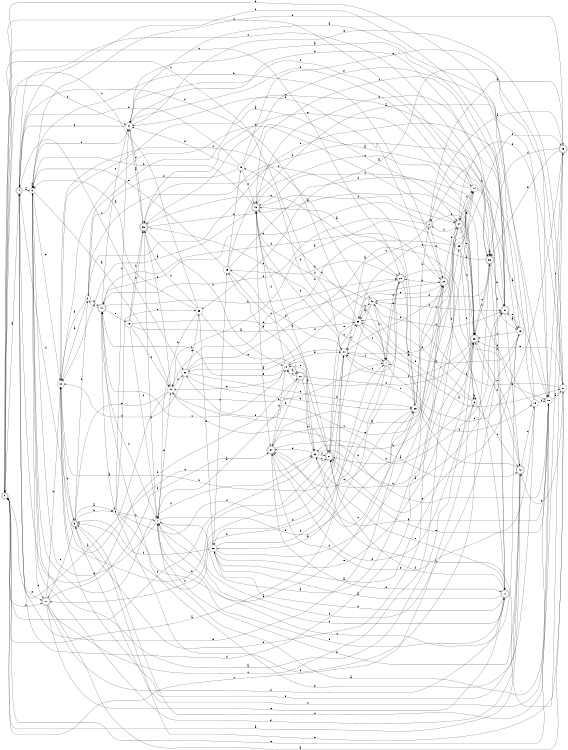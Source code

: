 digraph n38_10 {
__start0 [label="" shape="none"];

rankdir=LR;
size="8,5";

s0 [style="rounded,filled", color="black", fillcolor="white" shape="doublecircle", label="0"];
s1 [style="filled", color="black", fillcolor="white" shape="circle", label="1"];
s2 [style="rounded,filled", color="black", fillcolor="white" shape="doublecircle", label="2"];
s3 [style="filled", color="black", fillcolor="white" shape="circle", label="3"];
s4 [style="rounded,filled", color="black", fillcolor="white" shape="doublecircle", label="4"];
s5 [style="rounded,filled", color="black", fillcolor="white" shape="doublecircle", label="5"];
s6 [style="filled", color="black", fillcolor="white" shape="circle", label="6"];
s7 [style="rounded,filled", color="black", fillcolor="white" shape="doublecircle", label="7"];
s8 [style="filled", color="black", fillcolor="white" shape="circle", label="8"];
s9 [style="filled", color="black", fillcolor="white" shape="circle", label="9"];
s10 [style="filled", color="black", fillcolor="white" shape="circle", label="10"];
s11 [style="rounded,filled", color="black", fillcolor="white" shape="doublecircle", label="11"];
s12 [style="rounded,filled", color="black", fillcolor="white" shape="doublecircle", label="12"];
s13 [style="filled", color="black", fillcolor="white" shape="circle", label="13"];
s14 [style="filled", color="black", fillcolor="white" shape="circle", label="14"];
s15 [style="filled", color="black", fillcolor="white" shape="circle", label="15"];
s16 [style="filled", color="black", fillcolor="white" shape="circle", label="16"];
s17 [style="rounded,filled", color="black", fillcolor="white" shape="doublecircle", label="17"];
s18 [style="filled", color="black", fillcolor="white" shape="circle", label="18"];
s19 [style="filled", color="black", fillcolor="white" shape="circle", label="19"];
s20 [style="rounded,filled", color="black", fillcolor="white" shape="doublecircle", label="20"];
s21 [style="filled", color="black", fillcolor="white" shape="circle", label="21"];
s22 [style="rounded,filled", color="black", fillcolor="white" shape="doublecircle", label="22"];
s23 [style="rounded,filled", color="black", fillcolor="white" shape="doublecircle", label="23"];
s24 [style="rounded,filled", color="black", fillcolor="white" shape="doublecircle", label="24"];
s25 [style="filled", color="black", fillcolor="white" shape="circle", label="25"];
s26 [style="filled", color="black", fillcolor="white" shape="circle", label="26"];
s27 [style="rounded,filled", color="black", fillcolor="white" shape="doublecircle", label="27"];
s28 [style="rounded,filled", color="black", fillcolor="white" shape="doublecircle", label="28"];
s29 [style="filled", color="black", fillcolor="white" shape="circle", label="29"];
s30 [style="filled", color="black", fillcolor="white" shape="circle", label="30"];
s31 [style="rounded,filled", color="black", fillcolor="white" shape="doublecircle", label="31"];
s32 [style="filled", color="black", fillcolor="white" shape="circle", label="32"];
s33 [style="filled", color="black", fillcolor="white" shape="circle", label="33"];
s34 [style="rounded,filled", color="black", fillcolor="white" shape="doublecircle", label="34"];
s35 [style="filled", color="black", fillcolor="white" shape="circle", label="35"];
s36 [style="rounded,filled", color="black", fillcolor="white" shape="doublecircle", label="36"];
s37 [style="filled", color="black", fillcolor="white" shape="circle", label="37"];
s38 [style="filled", color="black", fillcolor="white" shape="circle", label="38"];
s39 [style="rounded,filled", color="black", fillcolor="white" shape="doublecircle", label="39"];
s40 [style="filled", color="black", fillcolor="white" shape="circle", label="40"];
s41 [style="rounded,filled", color="black", fillcolor="white" shape="doublecircle", label="41"];
s42 [style="filled", color="black", fillcolor="white" shape="circle", label="42"];
s43 [style="rounded,filled", color="black", fillcolor="white" shape="doublecircle", label="43"];
s44 [style="filled", color="black", fillcolor="white" shape="circle", label="44"];
s45 [style="rounded,filled", color="black", fillcolor="white" shape="doublecircle", label="45"];
s46 [style="filled", color="black", fillcolor="white" shape="circle", label="46"];
s0 -> s4 [label="a"];
s0 -> s28 [label="b"];
s0 -> s6 [label="c"];
s0 -> s37 [label="d"];
s0 -> s18 [label="e"];
s0 -> s11 [label="f"];
s1 -> s18 [label="a"];
s1 -> s26 [label="b"];
s1 -> s41 [label="c"];
s1 -> s40 [label="d"];
s1 -> s8 [label="e"];
s1 -> s31 [label="f"];
s2 -> s45 [label="a"];
s2 -> s41 [label="b"];
s2 -> s44 [label="c"];
s2 -> s20 [label="d"];
s2 -> s23 [label="e"];
s2 -> s41 [label="f"];
s3 -> s13 [label="a"];
s3 -> s41 [label="b"];
s3 -> s36 [label="c"];
s3 -> s13 [label="d"];
s3 -> s19 [label="e"];
s3 -> s31 [label="f"];
s4 -> s8 [label="a"];
s4 -> s22 [label="b"];
s4 -> s30 [label="c"];
s4 -> s20 [label="d"];
s4 -> s11 [label="e"];
s4 -> s36 [label="f"];
s5 -> s9 [label="a"];
s5 -> s9 [label="b"];
s5 -> s11 [label="c"];
s5 -> s3 [label="d"];
s5 -> s45 [label="e"];
s5 -> s4 [label="f"];
s6 -> s27 [label="a"];
s6 -> s6 [label="b"];
s6 -> s12 [label="c"];
s6 -> s34 [label="d"];
s6 -> s42 [label="e"];
s6 -> s35 [label="f"];
s7 -> s0 [label="a"];
s7 -> s5 [label="b"];
s7 -> s43 [label="c"];
s7 -> s15 [label="d"];
s7 -> s28 [label="e"];
s7 -> s44 [label="f"];
s8 -> s40 [label="a"];
s8 -> s20 [label="b"];
s8 -> s11 [label="c"];
s8 -> s8 [label="d"];
s8 -> s13 [label="e"];
s8 -> s32 [label="f"];
s9 -> s26 [label="a"];
s9 -> s1 [label="b"];
s9 -> s37 [label="c"];
s9 -> s36 [label="d"];
s9 -> s33 [label="e"];
s9 -> s44 [label="f"];
s10 -> s44 [label="a"];
s10 -> s41 [label="b"];
s10 -> s41 [label="c"];
s10 -> s22 [label="d"];
s10 -> s40 [label="e"];
s10 -> s43 [label="f"];
s11 -> s21 [label="a"];
s11 -> s13 [label="b"];
s11 -> s24 [label="c"];
s11 -> s17 [label="d"];
s11 -> s17 [label="e"];
s11 -> s34 [label="f"];
s12 -> s0 [label="a"];
s12 -> s1 [label="b"];
s12 -> s15 [label="c"];
s12 -> s8 [label="d"];
s12 -> s10 [label="e"];
s12 -> s23 [label="f"];
s13 -> s24 [label="a"];
s13 -> s5 [label="b"];
s13 -> s32 [label="c"];
s13 -> s24 [label="d"];
s13 -> s12 [label="e"];
s13 -> s42 [label="f"];
s14 -> s18 [label="a"];
s14 -> s32 [label="b"];
s14 -> s0 [label="c"];
s14 -> s19 [label="d"];
s14 -> s39 [label="e"];
s14 -> s37 [label="f"];
s15 -> s37 [label="a"];
s15 -> s2 [label="b"];
s15 -> s24 [label="c"];
s15 -> s34 [label="d"];
s15 -> s41 [label="e"];
s15 -> s18 [label="f"];
s16 -> s35 [label="a"];
s16 -> s39 [label="b"];
s16 -> s1 [label="c"];
s16 -> s40 [label="d"];
s16 -> s28 [label="e"];
s16 -> s39 [label="f"];
s17 -> s38 [label="a"];
s17 -> s38 [label="b"];
s17 -> s1 [label="c"];
s17 -> s1 [label="d"];
s17 -> s27 [label="e"];
s17 -> s27 [label="f"];
s18 -> s21 [label="a"];
s18 -> s40 [label="b"];
s18 -> s45 [label="c"];
s18 -> s39 [label="d"];
s18 -> s27 [label="e"];
s18 -> s5 [label="f"];
s19 -> s31 [label="a"];
s19 -> s0 [label="b"];
s19 -> s1 [label="c"];
s19 -> s35 [label="d"];
s19 -> s27 [label="e"];
s19 -> s23 [label="f"];
s20 -> s1 [label="a"];
s20 -> s37 [label="b"];
s20 -> s34 [label="c"];
s20 -> s28 [label="d"];
s20 -> s35 [label="e"];
s20 -> s24 [label="f"];
s21 -> s33 [label="a"];
s21 -> s32 [label="b"];
s21 -> s12 [label="c"];
s21 -> s24 [label="d"];
s21 -> s23 [label="e"];
s21 -> s42 [label="f"];
s22 -> s1 [label="a"];
s22 -> s34 [label="b"];
s22 -> s10 [label="c"];
s22 -> s25 [label="d"];
s22 -> s32 [label="e"];
s22 -> s23 [label="f"];
s23 -> s8 [label="a"];
s23 -> s32 [label="b"];
s23 -> s44 [label="c"];
s23 -> s43 [label="d"];
s23 -> s12 [label="e"];
s23 -> s36 [label="f"];
s24 -> s6 [label="a"];
s24 -> s44 [label="b"];
s24 -> s14 [label="c"];
s24 -> s5 [label="d"];
s24 -> s23 [label="e"];
s24 -> s2 [label="f"];
s25 -> s18 [label="a"];
s25 -> s46 [label="b"];
s25 -> s32 [label="c"];
s25 -> s44 [label="d"];
s25 -> s8 [label="e"];
s25 -> s36 [label="f"];
s26 -> s43 [label="a"];
s26 -> s2 [label="b"];
s26 -> s34 [label="c"];
s26 -> s39 [label="d"];
s26 -> s4 [label="e"];
s26 -> s20 [label="f"];
s27 -> s10 [label="a"];
s27 -> s13 [label="b"];
s27 -> s35 [label="c"];
s27 -> s44 [label="d"];
s27 -> s30 [label="e"];
s27 -> s11 [label="f"];
s28 -> s38 [label="a"];
s28 -> s25 [label="b"];
s28 -> s44 [label="c"];
s28 -> s17 [label="d"];
s28 -> s26 [label="e"];
s28 -> s7 [label="f"];
s29 -> s40 [label="a"];
s29 -> s40 [label="b"];
s29 -> s23 [label="c"];
s29 -> s45 [label="d"];
s29 -> s14 [label="e"];
s29 -> s6 [label="f"];
s30 -> s18 [label="a"];
s30 -> s26 [label="b"];
s30 -> s26 [label="c"];
s30 -> s13 [label="d"];
s30 -> s33 [label="e"];
s30 -> s20 [label="f"];
s31 -> s37 [label="a"];
s31 -> s12 [label="b"];
s31 -> s43 [label="c"];
s31 -> s43 [label="d"];
s31 -> s19 [label="e"];
s31 -> s4 [label="f"];
s32 -> s19 [label="a"];
s32 -> s0 [label="b"];
s32 -> s27 [label="c"];
s32 -> s34 [label="d"];
s32 -> s10 [label="e"];
s32 -> s27 [label="f"];
s33 -> s8 [label="a"];
s33 -> s1 [label="b"];
s33 -> s0 [label="c"];
s33 -> s38 [label="d"];
s33 -> s22 [label="e"];
s33 -> s39 [label="f"];
s34 -> s14 [label="a"];
s34 -> s31 [label="b"];
s34 -> s10 [label="c"];
s34 -> s17 [label="d"];
s34 -> s29 [label="e"];
s34 -> s18 [label="f"];
s35 -> s21 [label="a"];
s35 -> s42 [label="b"];
s35 -> s7 [label="c"];
s35 -> s4 [label="d"];
s35 -> s27 [label="e"];
s35 -> s46 [label="f"];
s36 -> s36 [label="a"];
s36 -> s31 [label="b"];
s36 -> s23 [label="c"];
s36 -> s42 [label="d"];
s36 -> s35 [label="e"];
s36 -> s17 [label="f"];
s37 -> s39 [label="a"];
s37 -> s17 [label="b"];
s37 -> s4 [label="c"];
s37 -> s8 [label="d"];
s37 -> s21 [label="e"];
s37 -> s14 [label="f"];
s38 -> s23 [label="a"];
s38 -> s20 [label="b"];
s38 -> s25 [label="c"];
s38 -> s7 [label="d"];
s38 -> s23 [label="e"];
s38 -> s5 [label="f"];
s39 -> s23 [label="a"];
s39 -> s10 [label="b"];
s39 -> s28 [label="c"];
s39 -> s37 [label="d"];
s39 -> s7 [label="e"];
s39 -> s1 [label="f"];
s40 -> s0 [label="a"];
s40 -> s39 [label="b"];
s40 -> s12 [label="c"];
s40 -> s7 [label="d"];
s40 -> s5 [label="e"];
s40 -> s30 [label="f"];
s41 -> s9 [label="a"];
s41 -> s28 [label="b"];
s41 -> s37 [label="c"];
s41 -> s3 [label="d"];
s41 -> s16 [label="e"];
s41 -> s20 [label="f"];
s42 -> s35 [label="a"];
s42 -> s7 [label="b"];
s42 -> s31 [label="c"];
s42 -> s43 [label="d"];
s42 -> s38 [label="e"];
s42 -> s31 [label="f"];
s43 -> s13 [label="a"];
s43 -> s27 [label="b"];
s43 -> s23 [label="c"];
s43 -> s8 [label="d"];
s43 -> s34 [label="e"];
s43 -> s24 [label="f"];
s44 -> s30 [label="a"];
s44 -> s13 [label="b"];
s44 -> s43 [label="c"];
s44 -> s35 [label="d"];
s44 -> s14 [label="e"];
s44 -> s0 [label="f"];
s45 -> s2 [label="a"];
s45 -> s8 [label="b"];
s45 -> s7 [label="c"];
s45 -> s5 [label="d"];
s45 -> s36 [label="e"];
s45 -> s36 [label="f"];
s46 -> s36 [label="a"];
s46 -> s4 [label="b"];
s46 -> s43 [label="c"];
s46 -> s37 [label="d"];
s46 -> s18 [label="e"];
s46 -> s3 [label="f"];

}